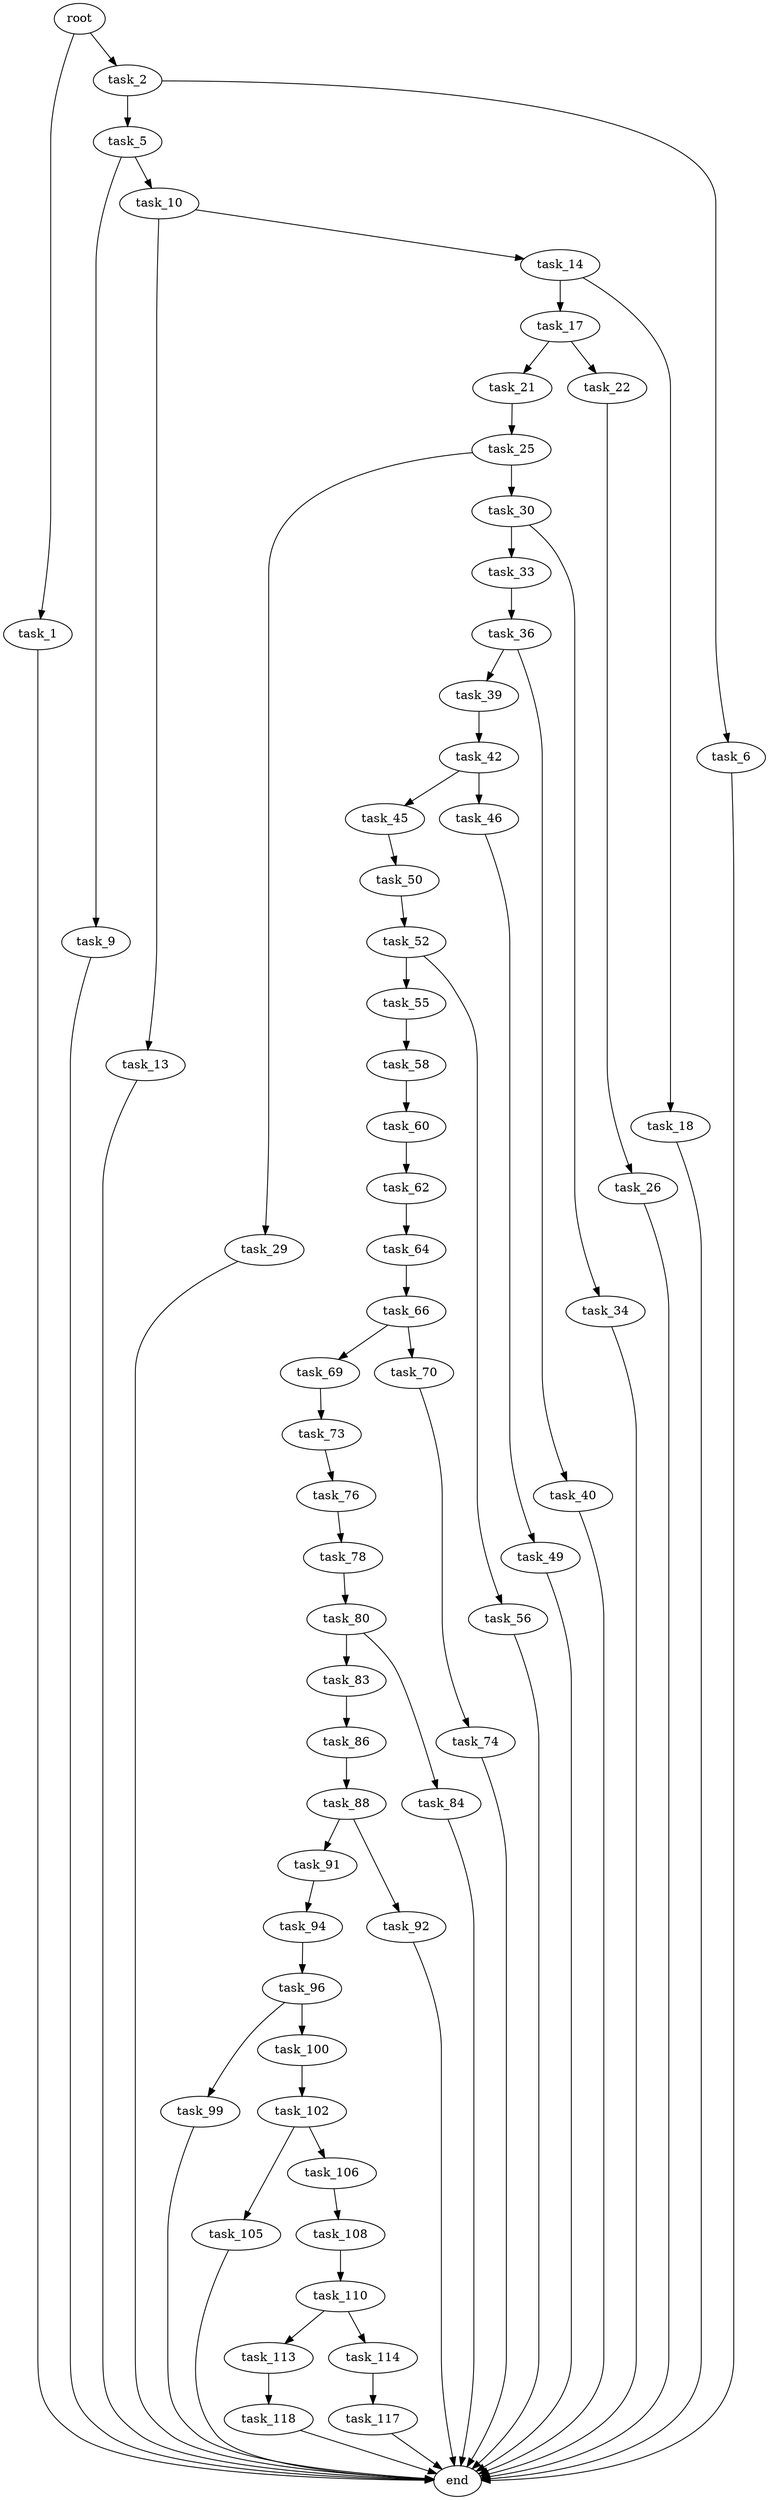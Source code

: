 digraph G {
  root [size="0.000000"];
  task_1 [size="11091751872.000000"];
  task_2 [size="782757789696.000000"];
  task_5 [size="134217728000.000000"];
  task_6 [size="27680369682.000000"];
  task_9 [size="231928233984.000000"];
  task_10 [size="52907807752.000000"];
  task_13 [size="368293445632.000000"];
  task_14 [size="782757789696.000000"];
  task_17 [size="549755813888.000000"];
  task_18 [size="245188023378.000000"];
  task_21 [size="15615280782.000000"];
  task_22 [size="253871370192.000000"];
  task_25 [size="2769504807.000000"];
  task_26 [size="18401851108.000000"];
  task_29 [size="319876864437.000000"];
  task_30 [size="3312874109.000000"];
  task_33 [size="15905695424.000000"];
  task_34 [size="1138406534787.000000"];
  task_36 [size="35014908855.000000"];
  task_39 [size="125935380309.000000"];
  task_40 [size="30624988357.000000"];
  task_42 [size="338047420777.000000"];
  task_45 [size="782757789696.000000"];
  task_46 [size="15899297507.000000"];
  task_49 [size="134217728000.000000"];
  task_50 [size="609418848160.000000"];
  task_52 [size="549755813888.000000"];
  task_55 [size="549755813888.000000"];
  task_56 [size="24664648485.000000"];
  task_58 [size="61603949864.000000"];
  task_60 [size="14161604075.000000"];
  task_62 [size="226739418436.000000"];
  task_64 [size="368341182.000000"];
  task_66 [size="101955050994.000000"];
  task_69 [size="782757789696.000000"];
  task_70 [size="28991029248.000000"];
  task_73 [size="4525386978.000000"];
  task_74 [size="39297124784.000000"];
  task_76 [size="231928233984.000000"];
  task_78 [size="8589934592.000000"];
  task_80 [size="12530396732.000000"];
  task_83 [size="39309952691.000000"];
  task_84 [size="300784681171.000000"];
  task_86 [size="39215836111.000000"];
  task_88 [size="9960883507.000000"];
  task_91 [size="1792637121.000000"];
  task_92 [size="7651979108.000000"];
  task_94 [size="8589934592.000000"];
  task_96 [size="8589934592.000000"];
  task_99 [size="782757789696.000000"];
  task_100 [size="262945684078.000000"];
  task_102 [size="6472495232.000000"];
  task_105 [size="549755813888.000000"];
  task_106 [size="26507319419.000000"];
  task_108 [size="782757789696.000000"];
  task_110 [size="1073741824000.000000"];
  task_113 [size="140997394427.000000"];
  task_114 [size="14960800084.000000"];
  task_117 [size="24342695644.000000"];
  task_118 [size="28991029248.000000"];
  end [size="0.000000"];

  root -> task_1 [size="1.000000"];
  root -> task_2 [size="1.000000"];
  task_1 -> end [size="1.000000"];
  task_2 -> task_5 [size="679477248.000000"];
  task_2 -> task_6 [size="679477248.000000"];
  task_5 -> task_9 [size="209715200.000000"];
  task_5 -> task_10 [size="209715200.000000"];
  task_6 -> end [size="1.000000"];
  task_9 -> end [size="1.000000"];
  task_10 -> task_13 [size="838860800.000000"];
  task_10 -> task_14 [size="838860800.000000"];
  task_13 -> end [size="1.000000"];
  task_14 -> task_17 [size="679477248.000000"];
  task_14 -> task_18 [size="679477248.000000"];
  task_17 -> task_21 [size="536870912.000000"];
  task_17 -> task_22 [size="536870912.000000"];
  task_18 -> end [size="1.000000"];
  task_21 -> task_25 [size="536870912.000000"];
  task_22 -> task_26 [size="301989888.000000"];
  task_25 -> task_29 [size="301989888.000000"];
  task_25 -> task_30 [size="301989888.000000"];
  task_26 -> end [size="1.000000"];
  task_29 -> end [size="1.000000"];
  task_30 -> task_33 [size="411041792.000000"];
  task_30 -> task_34 [size="411041792.000000"];
  task_33 -> task_36 [size="536870912.000000"];
  task_34 -> end [size="1.000000"];
  task_36 -> task_39 [size="33554432.000000"];
  task_36 -> task_40 [size="33554432.000000"];
  task_39 -> task_42 [size="411041792.000000"];
  task_40 -> end [size="1.000000"];
  task_42 -> task_45 [size="536870912.000000"];
  task_42 -> task_46 [size="536870912.000000"];
  task_45 -> task_50 [size="679477248.000000"];
  task_46 -> task_49 [size="536870912.000000"];
  task_49 -> end [size="1.000000"];
  task_50 -> task_52 [size="411041792.000000"];
  task_52 -> task_55 [size="536870912.000000"];
  task_52 -> task_56 [size="536870912.000000"];
  task_55 -> task_58 [size="536870912.000000"];
  task_56 -> end [size="1.000000"];
  task_58 -> task_60 [size="75497472.000000"];
  task_60 -> task_62 [size="301989888.000000"];
  task_62 -> task_64 [size="301989888.000000"];
  task_64 -> task_66 [size="33554432.000000"];
  task_66 -> task_69 [size="75497472.000000"];
  task_66 -> task_70 [size="75497472.000000"];
  task_69 -> task_73 [size="679477248.000000"];
  task_70 -> task_74 [size="75497472.000000"];
  task_73 -> task_76 [size="301989888.000000"];
  task_74 -> end [size="1.000000"];
  task_76 -> task_78 [size="301989888.000000"];
  task_78 -> task_80 [size="33554432.000000"];
  task_80 -> task_83 [size="536870912.000000"];
  task_80 -> task_84 [size="536870912.000000"];
  task_83 -> task_86 [size="33554432.000000"];
  task_84 -> end [size="1.000000"];
  task_86 -> task_88 [size="838860800.000000"];
  task_88 -> task_91 [size="838860800.000000"];
  task_88 -> task_92 [size="838860800.000000"];
  task_91 -> task_94 [size="33554432.000000"];
  task_92 -> end [size="1.000000"];
  task_94 -> task_96 [size="33554432.000000"];
  task_96 -> task_99 [size="33554432.000000"];
  task_96 -> task_100 [size="33554432.000000"];
  task_99 -> end [size="1.000000"];
  task_100 -> task_102 [size="411041792.000000"];
  task_102 -> task_105 [size="301989888.000000"];
  task_102 -> task_106 [size="301989888.000000"];
  task_105 -> end [size="1.000000"];
  task_106 -> task_108 [size="679477248.000000"];
  task_108 -> task_110 [size="679477248.000000"];
  task_110 -> task_113 [size="838860800.000000"];
  task_110 -> task_114 [size="838860800.000000"];
  task_113 -> task_118 [size="301989888.000000"];
  task_114 -> task_117 [size="75497472.000000"];
  task_117 -> end [size="1.000000"];
  task_118 -> end [size="1.000000"];
}
